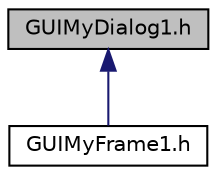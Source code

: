 digraph "GUIMyDialog1.h"
{
 // LATEX_PDF_SIZE
  edge [fontname="Helvetica",fontsize="10",labelfontname="Helvetica",labelfontsize="10"];
  node [fontname="Helvetica",fontsize="10",shape=record];
  Node1 [label="GUIMyDialog1.h",height=0.2,width=0.4,color="black", fillcolor="grey75", style="filled", fontcolor="black",tooltip="Subclass of MyDialog1, which is generated by wxFormBuilder."];
  Node1 -> Node2 [dir="back",color="midnightblue",fontsize="10",style="solid",fontname="Helvetica"];
  Node2 [label="GUIMyFrame1.h",height=0.2,width=0.4,color="black", fillcolor="white", style="filled",URL="$GUIMyFrame1_8h.html",tooltip="Subclass of MyFrame1, generated by wxFormBuilder."];
}
